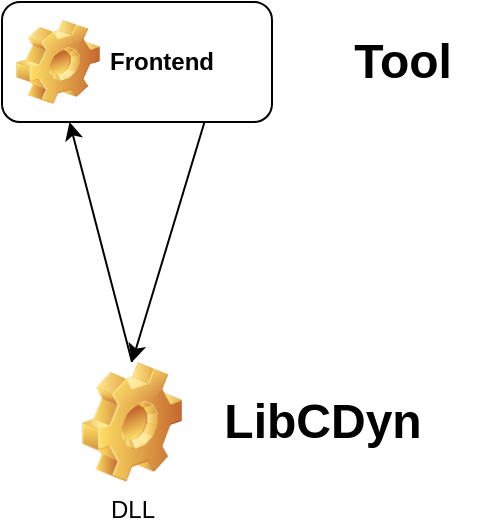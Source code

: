 <mxfile>
    <diagram id="WNTRl8o_nSE3Z-uStzDZ" name="Page-1">
        <mxGraphModel dx="1144" dy="698" grid="1" gridSize="10" guides="1" tooltips="1" connect="1" arrows="1" fold="1" page="1" pageScale="1" pageWidth="850" pageHeight="1100" math="0" shadow="0">
            <root>
                <mxCell id="0"/>
                <mxCell id="1" parent="0"/>
                <mxCell id="5" style="edgeStyle=none;html=1;exitX=0.5;exitY=0;exitDx=0;exitDy=0;entryX=0.25;entryY=1;entryDx=0;entryDy=0;" edge="1" parent="1" source="3" target="4">
                    <mxGeometry relative="1" as="geometry"/>
                </mxCell>
                <mxCell id="3" value="DLL" style="shape=image;html=1;verticalLabelPosition=bottom;verticalAlign=top;imageAspect=0;image=img/clipart/Gear_128x128.png" vertex="1" parent="1">
                    <mxGeometry x="400" y="310" width="50" height="60" as="geometry"/>
                </mxCell>
                <mxCell id="6" style="edgeStyle=none;html=1;exitX=0.75;exitY=1;exitDx=0;exitDy=0;entryX=0.5;entryY=0;entryDx=0;entryDy=0;" edge="1" parent="1" source="4" target="3">
                    <mxGeometry relative="1" as="geometry"/>
                </mxCell>
                <mxCell id="4" value="Frontend" style="label;whiteSpace=wrap;html=1;image=img/clipart/Gear_128x128.png" vertex="1" parent="1">
                    <mxGeometry x="360" y="130" width="135" height="60" as="geometry"/>
                </mxCell>
                <mxCell id="7" value="LibCDyn" style="text;strokeColor=none;fillColor=none;html=1;fontSize=24;fontStyle=1;verticalAlign=middle;align=center;" vertex="1" parent="1">
                    <mxGeometry x="470" y="320" width="100" height="40" as="geometry"/>
                </mxCell>
                <mxCell id="8" value="Tool" style="text;strokeColor=none;fillColor=none;html=1;fontSize=24;fontStyle=1;verticalAlign=middle;align=center;" vertex="1" parent="1">
                    <mxGeometry x="510" y="140" width="100" height="40" as="geometry"/>
                </mxCell>
            </root>
        </mxGraphModel>
    </diagram>
</mxfile>